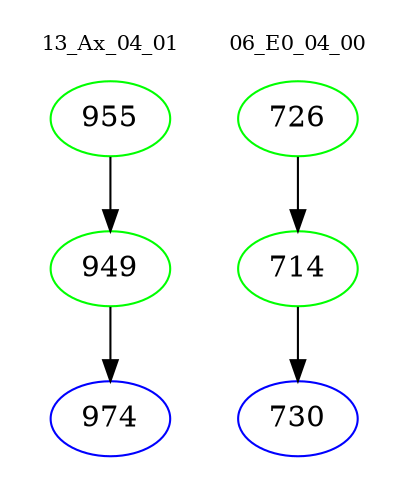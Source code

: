 digraph{
subgraph cluster_0 {
color = white
label = "13_Ax_04_01";
fontsize=10;
T0_955 [label="955", color="green"]
T0_955 -> T0_949 [color="black"]
T0_949 [label="949", color="green"]
T0_949 -> T0_974 [color="black"]
T0_974 [label="974", color="blue"]
}
subgraph cluster_1 {
color = white
label = "06_E0_04_00";
fontsize=10;
T1_726 [label="726", color="green"]
T1_726 -> T1_714 [color="black"]
T1_714 [label="714", color="green"]
T1_714 -> T1_730 [color="black"]
T1_730 [label="730", color="blue"]
}
}
